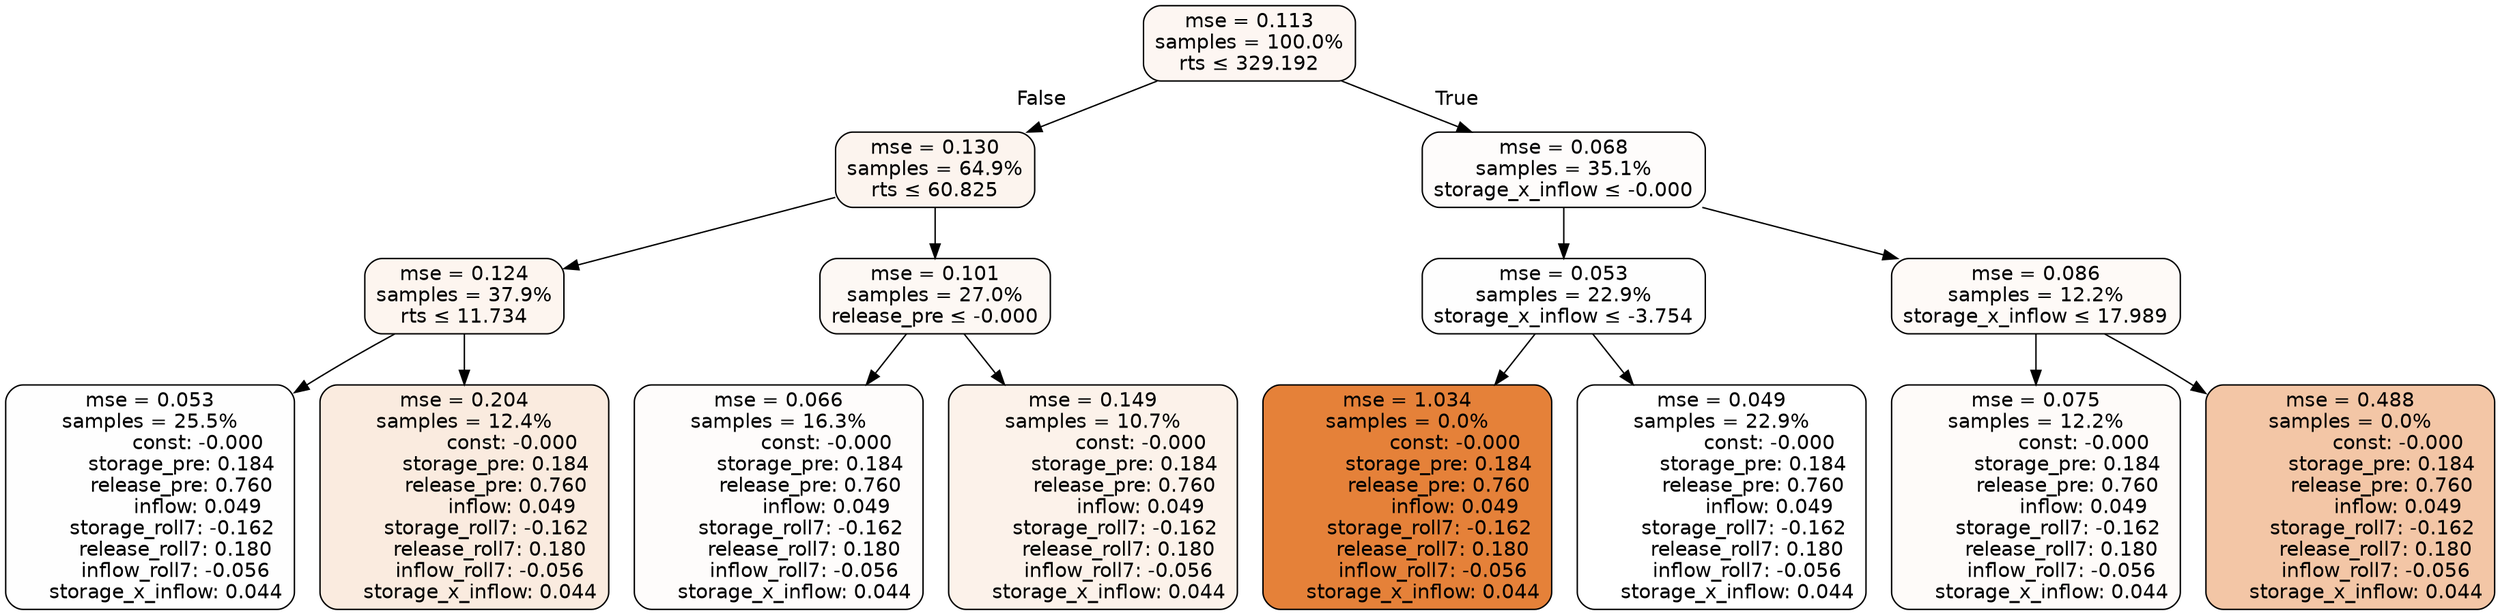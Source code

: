 digraph tree {
node [shape=rectangle, style="filled, rounded", color="black", fontname=helvetica] ;
edge [fontname=helvetica] ;
	"0" [label="mse = 0.113
samples = 100.0%
rts &le; 329.192", fillcolor="#fdf6f2"]
	"1" [label="mse = 0.130
samples = 64.9%
rts &le; 60.825", fillcolor="#fcf4ee"]
	"2" [label="mse = 0.124
samples = 37.9%
rts &le; 11.734", fillcolor="#fdf5ef"]
	"3" [label="mse = 0.053
samples = 25.5%
               const: -0.000
          storage_pre: 0.184
          release_pre: 0.760
               inflow: 0.049
       storage_roll7: -0.162
        release_roll7: 0.180
        inflow_roll7: -0.056
     storage_x_inflow: 0.044", fillcolor="#fefefe"]
	"4" [label="mse = 0.204
samples = 12.4%
               const: -0.000
          storage_pre: 0.184
          release_pre: 0.760
               inflow: 0.049
       storage_roll7: -0.162
        release_roll7: 0.180
        inflow_roll7: -0.056
     storage_x_inflow: 0.044", fillcolor="#faebdf"]
	"5" [label="mse = 0.101
samples = 27.0%
release_pre &le; -0.000", fillcolor="#fdf8f4"]
	"6" [label="mse = 0.066
samples = 16.3%
               const: -0.000
          storage_pre: 0.184
          release_pre: 0.760
               inflow: 0.049
       storage_roll7: -0.162
        release_roll7: 0.180
        inflow_roll7: -0.056
     storage_x_inflow: 0.044", fillcolor="#fefcfb"]
	"7" [label="mse = 0.149
samples = 10.7%
               const: -0.000
          storage_pre: 0.184
          release_pre: 0.760
               inflow: 0.049
       storage_roll7: -0.162
        release_roll7: 0.180
        inflow_roll7: -0.056
     storage_x_inflow: 0.044", fillcolor="#fcf2ea"]
	"8" [label="mse = 0.068
samples = 35.1%
storage_x_inflow &le; -0.000", fillcolor="#fefcfb"]
	"9" [label="mse = 0.053
samples = 22.9%
storage_x_inflow &le; -3.754", fillcolor="#fefefe"]
	"10" [label="mse = 1.034
samples = 0.0%
               const: -0.000
          storage_pre: 0.184
          release_pre: 0.760
               inflow: 0.049
       storage_roll7: -0.162
        release_roll7: 0.180
        inflow_roll7: -0.056
     storage_x_inflow: 0.044", fillcolor="#e58139"]
	"11" [label="mse = 0.049
samples = 22.9%
               const: -0.000
          storage_pre: 0.184
          release_pre: 0.760
               inflow: 0.049
       storage_roll7: -0.162
        release_roll7: 0.180
        inflow_roll7: -0.056
     storage_x_inflow: 0.044", fillcolor="#ffffff"]
	"12" [label="mse = 0.086
samples = 12.2%
storage_x_inflow &le; 17.989", fillcolor="#fefaf7"]
	"13" [label="mse = 0.075
samples = 12.2%
               const: -0.000
          storage_pre: 0.184
          release_pre: 0.760
               inflow: 0.049
       storage_roll7: -0.162
        release_roll7: 0.180
        inflow_roll7: -0.056
     storage_x_inflow: 0.044", fillcolor="#fefbf9"]
	"14" [label="mse = 0.488
samples = 0.0%
               const: -0.000
          storage_pre: 0.184
          release_pre: 0.760
               inflow: 0.049
       storage_roll7: -0.162
        release_roll7: 0.180
        inflow_roll7: -0.056
     storage_x_inflow: 0.044", fillcolor="#f3c6a6"]

	"0" -> "1" [labeldistance=2.5, labelangle=45, headlabel="False"]
	"1" -> "2"
	"2" -> "3"
	"2" -> "4"
	"1" -> "5"
	"5" -> "6"
	"5" -> "7"
	"0" -> "8" [labeldistance=2.5, labelangle=-45, headlabel="True"]
	"8" -> "9"
	"9" -> "10"
	"9" -> "11"
	"8" -> "12"
	"12" -> "13"
	"12" -> "14"
}